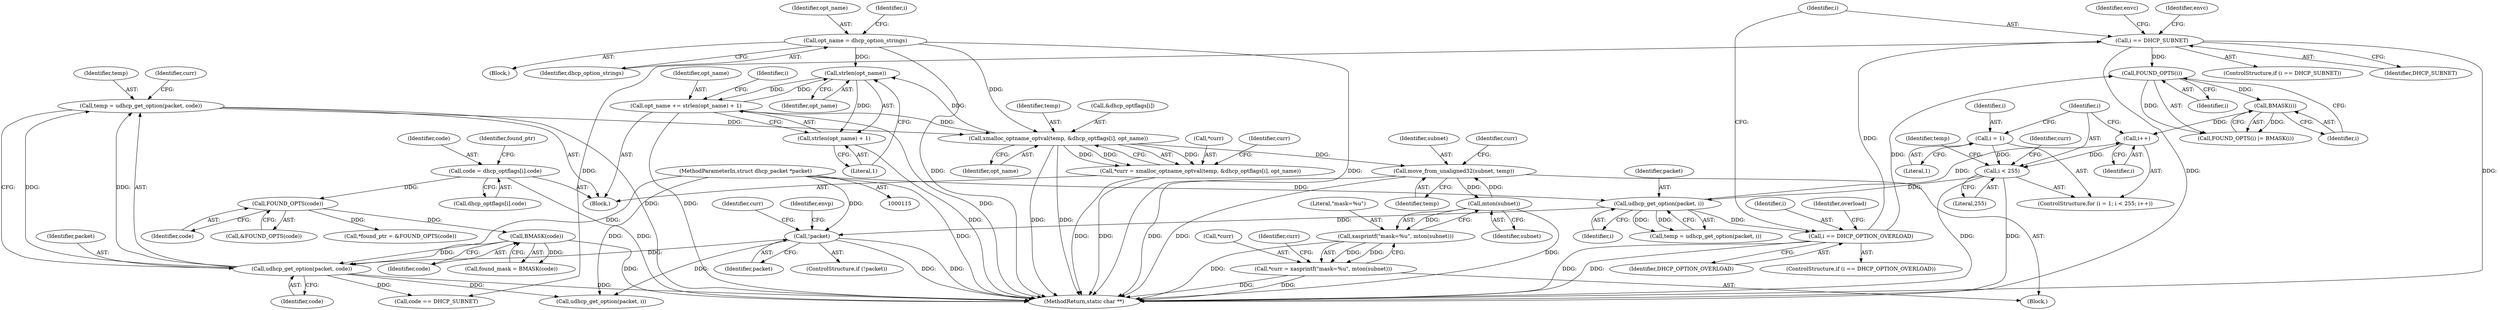 digraph "0_busybox_74d9f1ba37010face4bd1449df4d60dd84450b06_0@API" {
"1000384" [label="(Call,strlen(opt_name))"];
"1000301" [label="(Call,opt_name = dhcp_option_strings)"];
"1000381" [label="(Call,opt_name += strlen(opt_name) + 1)"];
"1000384" [label="(Call,strlen(opt_name))"];
"1000349" [label="(Call,xmalloc_optname_optval(temp, &dhcp_optflags[i], opt_name))"];
"1000341" [label="(Call,temp = udhcp_get_option(packet, code))"];
"1000343" [label="(Call,udhcp_get_option(packet, code))"];
"1000204" [label="(Call,!packet)"];
"1000152" [label="(Call,udhcp_get_option(packet, i))"];
"1000116" [label="(MethodParameterIn,struct dhcp_packet *packet)"];
"1000144" [label="(Call,i < 255)"];
"1000141" [label="(Call,i = 1)"];
"1000147" [label="(Call,i++)"];
"1000178" [label="(Call,BMASK(i))"];
"1000176" [label="(Call,FOUND_OPTS(i))"];
"1000168" [label="(Call,i == DHCP_SUBNET)"];
"1000159" [label="(Call,i == DHCP_OPTION_OVERLOAD)"];
"1000328" [label="(Call,BMASK(code))"];
"1000323" [label="(Call,FOUND_OPTS(code))"];
"1000312" [label="(Call,code = dhcp_optflags[i].code)"];
"1000346" [label="(Call,*curr = xmalloc_optname_optval(temp, &dhcp_optflags[i], opt_name))"];
"1000366" [label="(Call,move_from_unaligned32(subnet, temp))"];
"1000374" [label="(Call,mton(subnet))"];
"1000372" [label="(Call,xasprintf(\"mask=%u\", mton(subnet)))"];
"1000369" [label="(Call,*curr = xasprintf(\"mask=%u\", mton(subnet)))"];
"1000383" [label="(Call,strlen(opt_name) + 1)"];
"1000321" [label="(Identifier,found_ptr)"];
"1000312" [label="(Call,code = dhcp_optflags[i].code)"];
"1000116" [label="(MethodParameterIn,struct dhcp_packet *packet)"];
"1000364" [label="(Block,)"];
"1000303" [label="(Identifier,dhcp_option_strings)"];
"1000373" [label="(Literal,\"mask=%u\")"];
"1000381" [label="(Call,opt_name += strlen(opt_name) + 1)"];
"1000371" [label="(Identifier,curr)"];
"1000205" [label="(Identifier,packet)"];
"1000347" [label="(Call,*curr)"];
"1000310" [label="(Block,)"];
"1000369" [label="(Call,*curr = xasprintf(\"mask=%u\", mton(subnet)))"];
"1000302" [label="(Identifier,opt_name)"];
"1000341" [label="(Call,temp = udhcp_get_option(packet, code))"];
"1000140" [label="(ControlStructure,for (i = 1; i < 255; i++))"];
"1000328" [label="(Call,BMASK(code))"];
"1000350" [label="(Identifier,temp)"];
"1000172" [label="(Identifier,envc)"];
"1000143" [label="(Literal,1)"];
"1000355" [label="(Identifier,opt_name)"];
"1000314" [label="(Call,dhcp_optflags[i].code)"];
"1000374" [label="(Call,mton(subnet))"];
"1000368" [label="(Identifier,temp)"];
"1000375" [label="(Identifier,subnet)"];
"1000323" [label="(Call,FOUND_OPTS(code))"];
"1000151" [label="(Identifier,temp)"];
"1000388" [label="(Identifier,i)"];
"1000359" [label="(Identifier,curr)"];
"1000320" [label="(Call,*found_ptr = &FOUND_OPTS(code))"];
"1000382" [label="(Identifier,opt_name)"];
"1000343" [label="(Call,udhcp_get_option(packet, code))"];
"1000348" [label="(Identifier,curr)"];
"1000384" [label="(Call,strlen(opt_name))"];
"1000324" [label="(Identifier,code)"];
"1000181" [label="(Identifier,curr)"];
"1000322" [label="(Call,&FOUND_OPTS(code))"];
"1000117" [label="(Block,)"];
"1000370" [label="(Call,*curr)"];
"1000204" [label="(Call,!packet)"];
"1000146" [label="(Literal,255)"];
"1000361" [label="(Call,code == DHCP_SUBNET)"];
"1000366" [label="(Call,move_from_unaligned32(subnet, temp))"];
"1000163" [label="(Identifier,overload)"];
"1000342" [label="(Identifier,temp)"];
"1000147" [label="(Call,i++)"];
"1000177" [label="(Identifier,i)"];
"1000168" [label="(Call,i == DHCP_SUBNET)"];
"1000349" [label="(Call,xmalloc_optname_optval(temp, &dhcp_optflags[i], opt_name))"];
"1000170" [label="(Identifier,DHCP_SUBNET)"];
"1000301" [label="(Call,opt_name = dhcp_option_strings)"];
"1000174" [label="(Identifier,envc)"];
"1000158" [label="(ControlStructure,if (i == DHCP_OPTION_OVERLOAD))"];
"1000144" [label="(Call,i < 255)"];
"1000178" [label="(Call,BMASK(i))"];
"1000346" [label="(Call,*curr = xmalloc_optname_optval(temp, &dhcp_optflags[i], opt_name))"];
"1000142" [label="(Identifier,i)"];
"1000379" [label="(Identifier,curr)"];
"1000329" [label="(Identifier,code)"];
"1000169" [label="(Identifier,i)"];
"1000470" [label="(MethodReturn,static char **)"];
"1000176" [label="(Call,FOUND_OPTS(i))"];
"1000203" [label="(ControlStructure,if (!packet))"];
"1000210" [label="(Identifier,curr)"];
"1000161" [label="(Identifier,DHCP_OPTION_OVERLOAD)"];
"1000150" [label="(Call,temp = udhcp_get_option(packet, i))"];
"1000305" [label="(Identifier,i)"];
"1000167" [label="(ControlStructure,if (i == DHCP_SUBNET))"];
"1000145" [label="(Identifier,i)"];
"1000153" [label="(Identifier,packet)"];
"1000313" [label="(Identifier,code)"];
"1000383" [label="(Call,strlen(opt_name) + 1)"];
"1000326" [label="(Call,found_mask = BMASK(code))"];
"1000385" [label="(Identifier,opt_name)"];
"1000148" [label="(Identifier,i)"];
"1000159" [label="(Call,i == DHCP_OPTION_OVERLOAD)"];
"1000367" [label="(Identifier,subnet)"];
"1000345" [label="(Identifier,code)"];
"1000207" [label="(Identifier,envp)"];
"1000344" [label="(Identifier,packet)"];
"1000420" [label="(Call,udhcp_get_option(packet, i))"];
"1000152" [label="(Call,udhcp_get_option(packet, i))"];
"1000141" [label="(Call,i = 1)"];
"1000386" [label="(Literal,1)"];
"1000179" [label="(Identifier,i)"];
"1000160" [label="(Identifier,i)"];
"1000175" [label="(Call,FOUND_OPTS(i) |= BMASK(i))"];
"1000372" [label="(Call,xasprintf(\"mask=%u\", mton(subnet)))"];
"1000154" [label="(Identifier,i)"];
"1000351" [label="(Call,&dhcp_optflags[i])"];
"1000384" -> "1000383"  [label="AST: "];
"1000384" -> "1000385"  [label="CFG: "];
"1000385" -> "1000384"  [label="AST: "];
"1000386" -> "1000384"  [label="CFG: "];
"1000384" -> "1000381"  [label="DDG: "];
"1000384" -> "1000383"  [label="DDG: "];
"1000301" -> "1000384"  [label="DDG: "];
"1000381" -> "1000384"  [label="DDG: "];
"1000349" -> "1000384"  [label="DDG: "];
"1000301" -> "1000117"  [label="AST: "];
"1000301" -> "1000303"  [label="CFG: "];
"1000302" -> "1000301"  [label="AST: "];
"1000303" -> "1000301"  [label="AST: "];
"1000305" -> "1000301"  [label="CFG: "];
"1000301" -> "1000470"  [label="DDG: "];
"1000301" -> "1000470"  [label="DDG: "];
"1000301" -> "1000349"  [label="DDG: "];
"1000381" -> "1000310"  [label="AST: "];
"1000381" -> "1000383"  [label="CFG: "];
"1000382" -> "1000381"  [label="AST: "];
"1000383" -> "1000381"  [label="AST: "];
"1000388" -> "1000381"  [label="CFG: "];
"1000381" -> "1000470"  [label="DDG: "];
"1000381" -> "1000470"  [label="DDG: "];
"1000381" -> "1000349"  [label="DDG: "];
"1000349" -> "1000346"  [label="AST: "];
"1000349" -> "1000355"  [label="CFG: "];
"1000350" -> "1000349"  [label="AST: "];
"1000351" -> "1000349"  [label="AST: "];
"1000355" -> "1000349"  [label="AST: "];
"1000346" -> "1000349"  [label="CFG: "];
"1000349" -> "1000470"  [label="DDG: "];
"1000349" -> "1000470"  [label="DDG: "];
"1000349" -> "1000346"  [label="DDG: "];
"1000349" -> "1000346"  [label="DDG: "];
"1000349" -> "1000346"  [label="DDG: "];
"1000341" -> "1000349"  [label="DDG: "];
"1000349" -> "1000366"  [label="DDG: "];
"1000341" -> "1000310"  [label="AST: "];
"1000341" -> "1000343"  [label="CFG: "];
"1000342" -> "1000341"  [label="AST: "];
"1000343" -> "1000341"  [label="AST: "];
"1000348" -> "1000341"  [label="CFG: "];
"1000341" -> "1000470"  [label="DDG: "];
"1000343" -> "1000341"  [label="DDG: "];
"1000343" -> "1000341"  [label="DDG: "];
"1000343" -> "1000345"  [label="CFG: "];
"1000344" -> "1000343"  [label="AST: "];
"1000345" -> "1000343"  [label="AST: "];
"1000343" -> "1000470"  [label="DDG: "];
"1000204" -> "1000343"  [label="DDG: "];
"1000116" -> "1000343"  [label="DDG: "];
"1000328" -> "1000343"  [label="DDG: "];
"1000343" -> "1000361"  [label="DDG: "];
"1000343" -> "1000420"  [label="DDG: "];
"1000204" -> "1000203"  [label="AST: "];
"1000204" -> "1000205"  [label="CFG: "];
"1000205" -> "1000204"  [label="AST: "];
"1000207" -> "1000204"  [label="CFG: "];
"1000210" -> "1000204"  [label="CFG: "];
"1000204" -> "1000470"  [label="DDG: "];
"1000204" -> "1000470"  [label="DDG: "];
"1000152" -> "1000204"  [label="DDG: "];
"1000116" -> "1000204"  [label="DDG: "];
"1000204" -> "1000420"  [label="DDG: "];
"1000152" -> "1000150"  [label="AST: "];
"1000152" -> "1000154"  [label="CFG: "];
"1000153" -> "1000152"  [label="AST: "];
"1000154" -> "1000152"  [label="AST: "];
"1000150" -> "1000152"  [label="CFG: "];
"1000152" -> "1000147"  [label="DDG: "];
"1000152" -> "1000150"  [label="DDG: "];
"1000152" -> "1000150"  [label="DDG: "];
"1000116" -> "1000152"  [label="DDG: "];
"1000144" -> "1000152"  [label="DDG: "];
"1000152" -> "1000159"  [label="DDG: "];
"1000116" -> "1000115"  [label="AST: "];
"1000116" -> "1000470"  [label="DDG: "];
"1000116" -> "1000420"  [label="DDG: "];
"1000144" -> "1000140"  [label="AST: "];
"1000144" -> "1000146"  [label="CFG: "];
"1000145" -> "1000144"  [label="AST: "];
"1000146" -> "1000144"  [label="AST: "];
"1000151" -> "1000144"  [label="CFG: "];
"1000181" -> "1000144"  [label="CFG: "];
"1000144" -> "1000470"  [label="DDG: "];
"1000144" -> "1000470"  [label="DDG: "];
"1000141" -> "1000144"  [label="DDG: "];
"1000147" -> "1000144"  [label="DDG: "];
"1000141" -> "1000140"  [label="AST: "];
"1000141" -> "1000143"  [label="CFG: "];
"1000142" -> "1000141"  [label="AST: "];
"1000143" -> "1000141"  [label="AST: "];
"1000145" -> "1000141"  [label="CFG: "];
"1000147" -> "1000140"  [label="AST: "];
"1000147" -> "1000148"  [label="CFG: "];
"1000148" -> "1000147"  [label="AST: "];
"1000145" -> "1000147"  [label="CFG: "];
"1000178" -> "1000147"  [label="DDG: "];
"1000178" -> "1000175"  [label="AST: "];
"1000178" -> "1000179"  [label="CFG: "];
"1000179" -> "1000178"  [label="AST: "];
"1000175" -> "1000178"  [label="CFG: "];
"1000178" -> "1000175"  [label="DDG: "];
"1000176" -> "1000178"  [label="DDG: "];
"1000176" -> "1000175"  [label="AST: "];
"1000176" -> "1000177"  [label="CFG: "];
"1000177" -> "1000176"  [label="AST: "];
"1000179" -> "1000176"  [label="CFG: "];
"1000176" -> "1000175"  [label="DDG: "];
"1000168" -> "1000176"  [label="DDG: "];
"1000159" -> "1000176"  [label="DDG: "];
"1000168" -> "1000167"  [label="AST: "];
"1000168" -> "1000170"  [label="CFG: "];
"1000169" -> "1000168"  [label="AST: "];
"1000170" -> "1000168"  [label="AST: "];
"1000172" -> "1000168"  [label="CFG: "];
"1000174" -> "1000168"  [label="CFG: "];
"1000168" -> "1000470"  [label="DDG: "];
"1000168" -> "1000470"  [label="DDG: "];
"1000159" -> "1000168"  [label="DDG: "];
"1000168" -> "1000361"  [label="DDG: "];
"1000159" -> "1000158"  [label="AST: "];
"1000159" -> "1000161"  [label="CFG: "];
"1000160" -> "1000159"  [label="AST: "];
"1000161" -> "1000159"  [label="AST: "];
"1000163" -> "1000159"  [label="CFG: "];
"1000169" -> "1000159"  [label="CFG: "];
"1000159" -> "1000470"  [label="DDG: "];
"1000159" -> "1000470"  [label="DDG: "];
"1000328" -> "1000326"  [label="AST: "];
"1000328" -> "1000329"  [label="CFG: "];
"1000329" -> "1000328"  [label="AST: "];
"1000326" -> "1000328"  [label="CFG: "];
"1000328" -> "1000470"  [label="DDG: "];
"1000328" -> "1000326"  [label="DDG: "];
"1000323" -> "1000328"  [label="DDG: "];
"1000323" -> "1000322"  [label="AST: "];
"1000323" -> "1000324"  [label="CFG: "];
"1000324" -> "1000323"  [label="AST: "];
"1000322" -> "1000323"  [label="CFG: "];
"1000323" -> "1000320"  [label="DDG: "];
"1000312" -> "1000323"  [label="DDG: "];
"1000312" -> "1000310"  [label="AST: "];
"1000312" -> "1000314"  [label="CFG: "];
"1000313" -> "1000312"  [label="AST: "];
"1000314" -> "1000312"  [label="AST: "];
"1000321" -> "1000312"  [label="CFG: "];
"1000312" -> "1000470"  [label="DDG: "];
"1000346" -> "1000310"  [label="AST: "];
"1000347" -> "1000346"  [label="AST: "];
"1000359" -> "1000346"  [label="CFG: "];
"1000346" -> "1000470"  [label="DDG: "];
"1000346" -> "1000470"  [label="DDG: "];
"1000366" -> "1000364"  [label="AST: "];
"1000366" -> "1000368"  [label="CFG: "];
"1000367" -> "1000366"  [label="AST: "];
"1000368" -> "1000366"  [label="AST: "];
"1000371" -> "1000366"  [label="CFG: "];
"1000366" -> "1000470"  [label="DDG: "];
"1000366" -> "1000470"  [label="DDG: "];
"1000374" -> "1000366"  [label="DDG: "];
"1000366" -> "1000374"  [label="DDG: "];
"1000374" -> "1000372"  [label="AST: "];
"1000374" -> "1000375"  [label="CFG: "];
"1000375" -> "1000374"  [label="AST: "];
"1000372" -> "1000374"  [label="CFG: "];
"1000374" -> "1000470"  [label="DDG: "];
"1000374" -> "1000372"  [label="DDG: "];
"1000372" -> "1000369"  [label="AST: "];
"1000373" -> "1000372"  [label="AST: "];
"1000369" -> "1000372"  [label="CFG: "];
"1000372" -> "1000470"  [label="DDG: "];
"1000372" -> "1000369"  [label="DDG: "];
"1000372" -> "1000369"  [label="DDG: "];
"1000369" -> "1000364"  [label="AST: "];
"1000370" -> "1000369"  [label="AST: "];
"1000379" -> "1000369"  [label="CFG: "];
"1000369" -> "1000470"  [label="DDG: "];
"1000369" -> "1000470"  [label="DDG: "];
"1000383" -> "1000386"  [label="CFG: "];
"1000386" -> "1000383"  [label="AST: "];
"1000383" -> "1000470"  [label="DDG: "];
}
